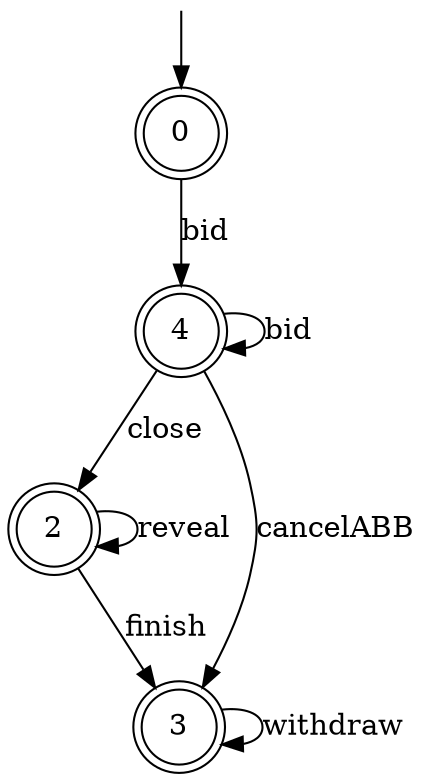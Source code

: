 digraph g {

	s0 [shape="doublecircle" label="0"];
	s2 [shape="doublecircle" label="2"];
	s3 [shape="doublecircle" label="3"];
	s4 [shape="doublecircle" label="4"];
	s0 -> s4 [label="bid"];
	s2 -> s2 [label="reveal"];
	s2 -> s3 [label="finish"];
	s3 -> s3 [label="withdraw"];
	s4 -> s3 [label="cancelABB"];
	s4 -> s4 [label="bid"];
	s4 -> s2 [label="close"];

__start0 [label="" shape="none" width="0" height="0"];
__start0 -> s0;

}
